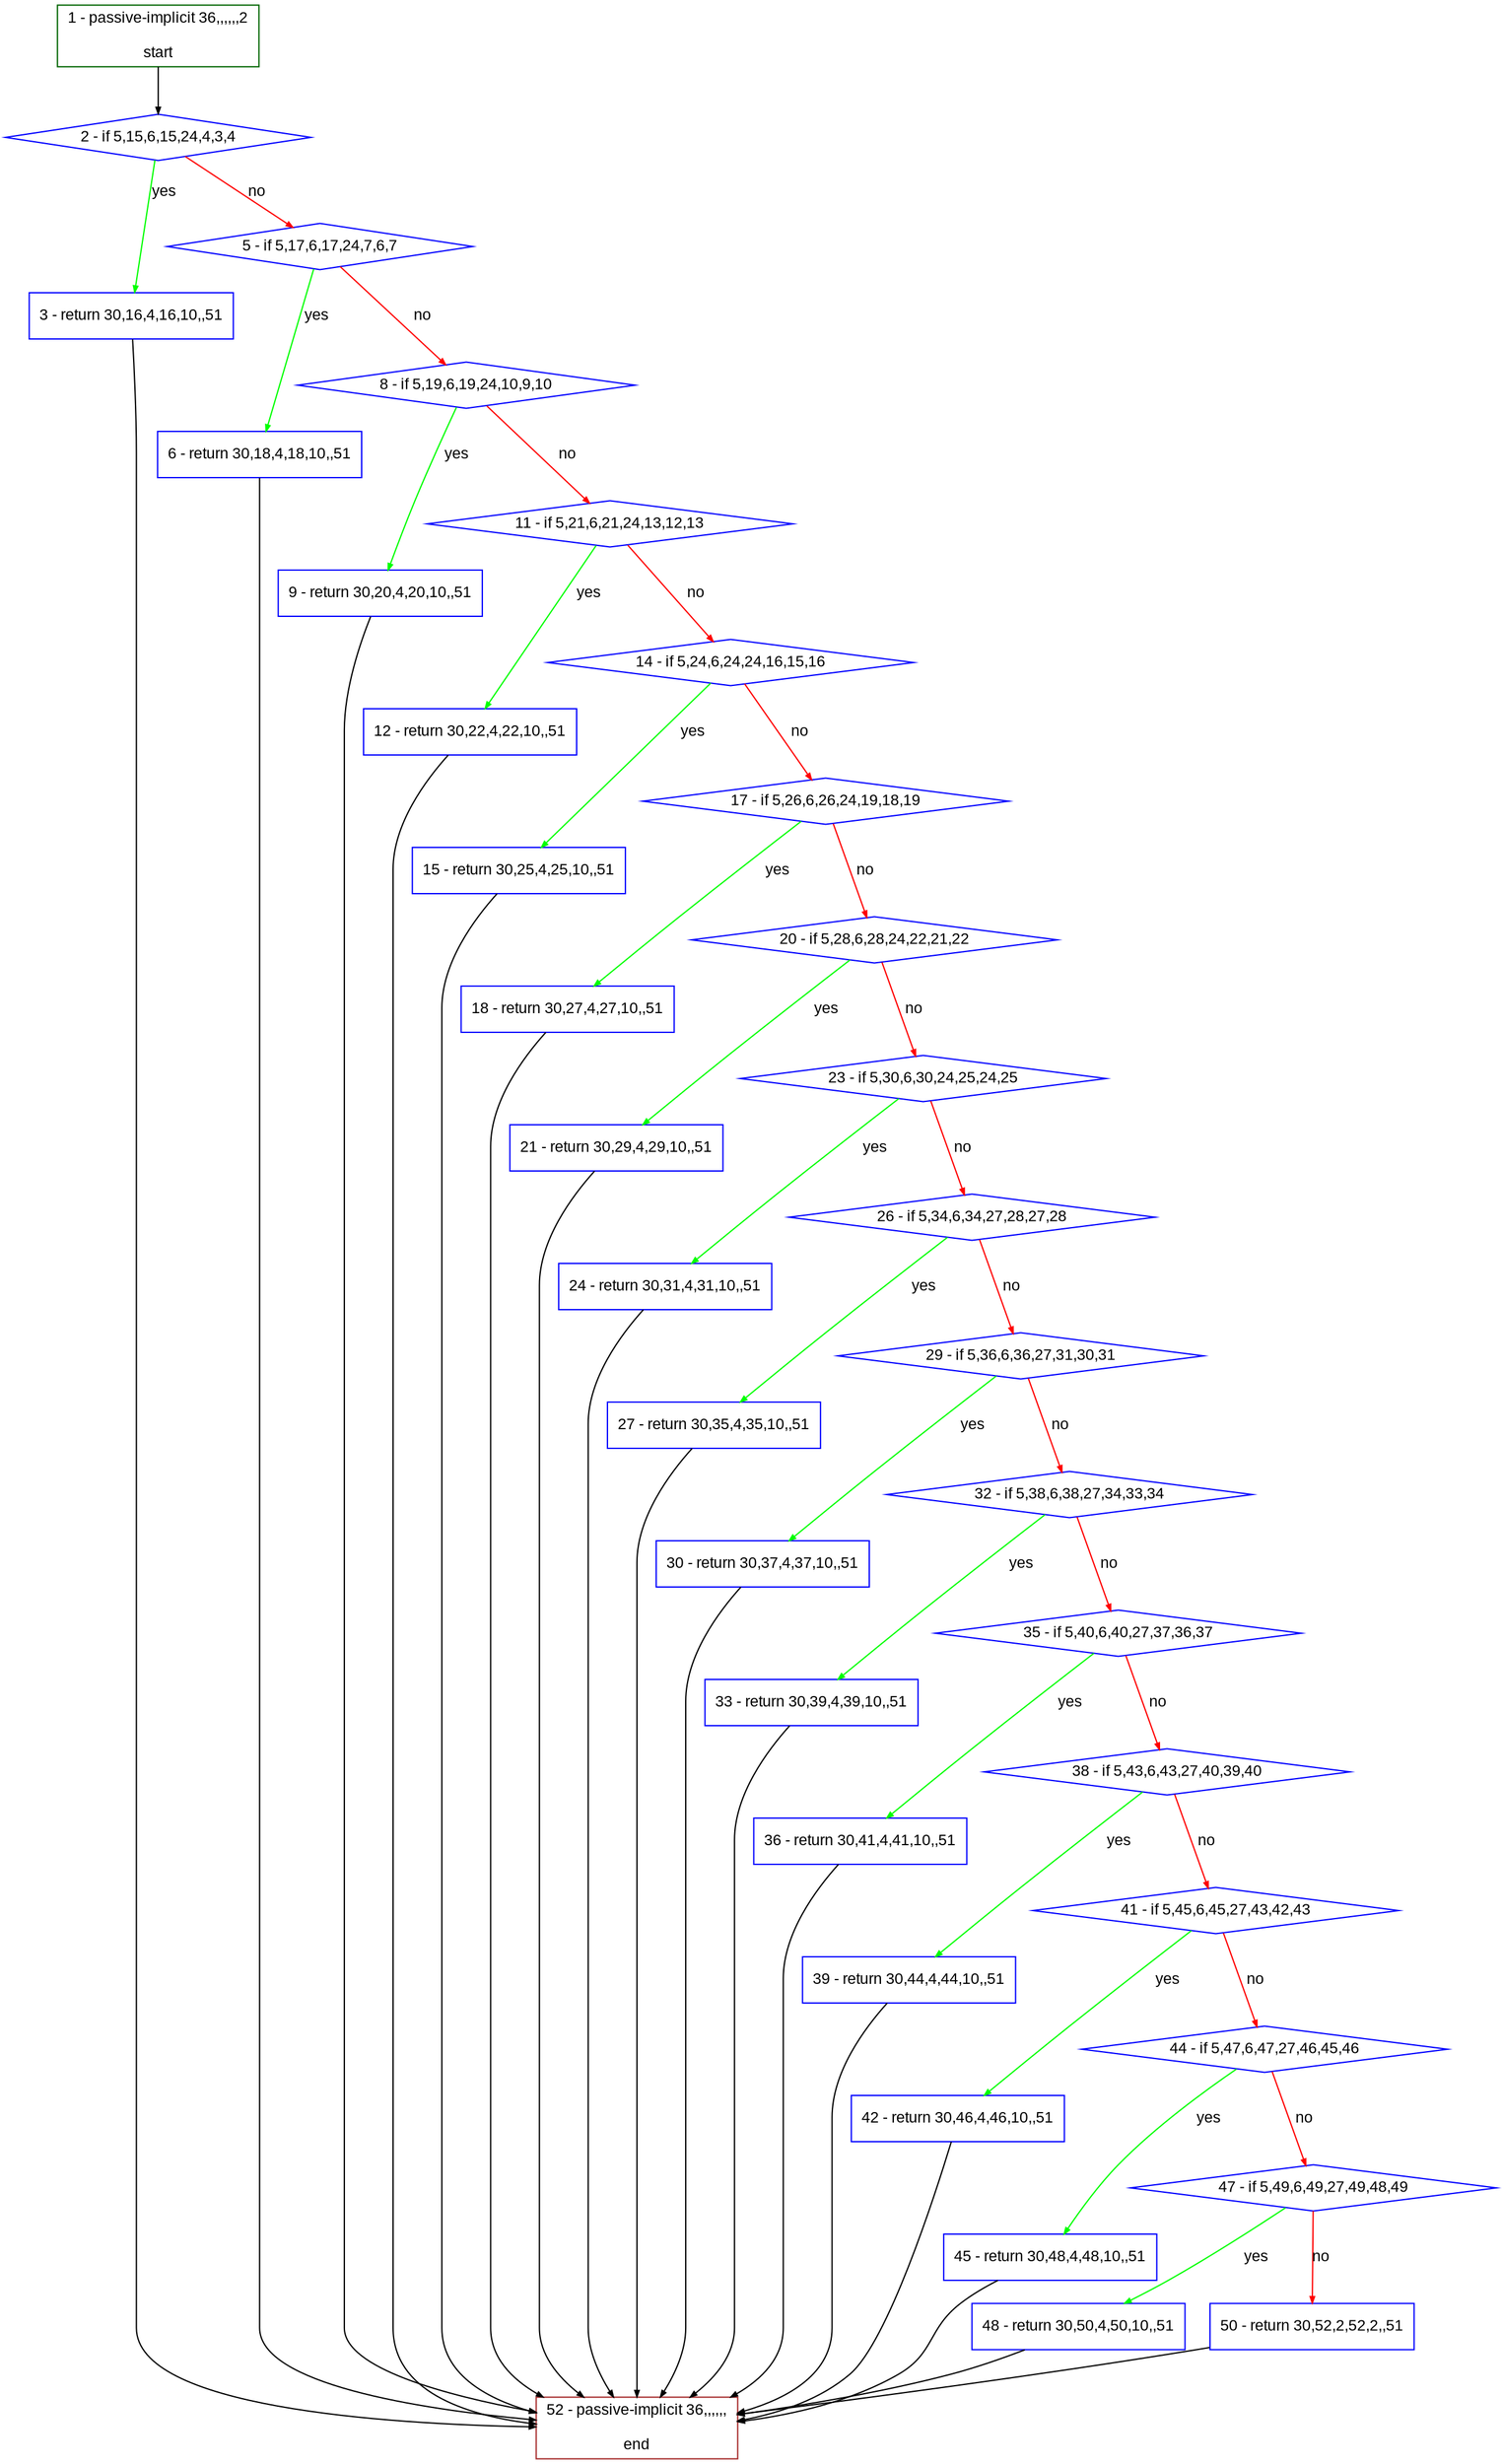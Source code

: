 digraph "" {
  graph [bgcolor="white", fillcolor="#FFFFCC", pack="true", packmode="clust", fontname="Arial", label="", fontsize="12", compound="true", style="rounded,filled"];
  node [node_initialized="no", fillcolor="white", fontname="Arial", label="", color="grey", fontsize="12", fixedsize="false", compound="true", shape="rectangle", style="filled"];
  edge [arrowtail="none", lhead="", fontcolor="black", fontname="Arial", label="", color="black", fontsize="12", arrowhead="normal", arrowsize="0.5", compound="true", ltail="", dir="forward"];
  __N1 [fillcolor="#ffffff", label="2 - if 5,15,6,15,24,4,3,4", color="#0000ff", shape="diamond", style="filled"];
  __N2 [fillcolor="#ffffff", label="1 - passive-implicit 36,,,,,,2\n\nstart", color="#006400", shape="box", style="filled"];
  __N3 [fillcolor="#ffffff", label="3 - return 30,16,4,16,10,,51", color="#0000ff", shape="box", style="filled"];
  __N4 [fillcolor="#ffffff", label="5 - if 5,17,6,17,24,7,6,7", color="#0000ff", shape="diamond", style="filled"];
  __N5 [fillcolor="#ffffff", label="52 - passive-implicit 36,,,,,,\n\nend", color="#a52a2a", shape="box", style="filled"];
  __N6 [fillcolor="#ffffff", label="6 - return 30,18,4,18,10,,51", color="#0000ff", shape="box", style="filled"];
  __N7 [fillcolor="#ffffff", label="8 - if 5,19,6,19,24,10,9,10", color="#0000ff", shape="diamond", style="filled"];
  __N8 [fillcolor="#ffffff", label="9 - return 30,20,4,20,10,,51", color="#0000ff", shape="box", style="filled"];
  __N9 [fillcolor="#ffffff", label="11 - if 5,21,6,21,24,13,12,13", color="#0000ff", shape="diamond", style="filled"];
  __N10 [fillcolor="#ffffff", label="12 - return 30,22,4,22,10,,51", color="#0000ff", shape="box", style="filled"];
  __N11 [fillcolor="#ffffff", label="14 - if 5,24,6,24,24,16,15,16", color="#0000ff", shape="diamond", style="filled"];
  __N12 [fillcolor="#ffffff", label="15 - return 30,25,4,25,10,,51", color="#0000ff", shape="box", style="filled"];
  __N13 [fillcolor="#ffffff", label="17 - if 5,26,6,26,24,19,18,19", color="#0000ff", shape="diamond", style="filled"];
  __N14 [fillcolor="#ffffff", label="18 - return 30,27,4,27,10,,51", color="#0000ff", shape="box", style="filled"];
  __N15 [fillcolor="#ffffff", label="20 - if 5,28,6,28,24,22,21,22", color="#0000ff", shape="diamond", style="filled"];
  __N16 [fillcolor="#ffffff", label="21 - return 30,29,4,29,10,,51", color="#0000ff", shape="box", style="filled"];
  __N17 [fillcolor="#ffffff", label="23 - if 5,30,6,30,24,25,24,25", color="#0000ff", shape="diamond", style="filled"];
  __N18 [fillcolor="#ffffff", label="24 - return 30,31,4,31,10,,51", color="#0000ff", shape="box", style="filled"];
  __N19 [fillcolor="#ffffff", label="26 - if 5,34,6,34,27,28,27,28", color="#0000ff", shape="diamond", style="filled"];
  __N20 [fillcolor="#ffffff", label="27 - return 30,35,4,35,10,,51", color="#0000ff", shape="box", style="filled"];
  __N21 [fillcolor="#ffffff", label="29 - if 5,36,6,36,27,31,30,31", color="#0000ff", shape="diamond", style="filled"];
  __N22 [fillcolor="#ffffff", label="30 - return 30,37,4,37,10,,51", color="#0000ff", shape="box", style="filled"];
  __N23 [fillcolor="#ffffff", label="32 - if 5,38,6,38,27,34,33,34", color="#0000ff", shape="diamond", style="filled"];
  __N24 [fillcolor="#ffffff", label="33 - return 30,39,4,39,10,,51", color="#0000ff", shape="box", style="filled"];
  __N25 [fillcolor="#ffffff", label="35 - if 5,40,6,40,27,37,36,37", color="#0000ff", shape="diamond", style="filled"];
  __N26 [fillcolor="#ffffff", label="36 - return 30,41,4,41,10,,51", color="#0000ff", shape="box", style="filled"];
  __N27 [fillcolor="#ffffff", label="38 - if 5,43,6,43,27,40,39,40", color="#0000ff", shape="diamond", style="filled"];
  __N28 [fillcolor="#ffffff", label="39 - return 30,44,4,44,10,,51", color="#0000ff", shape="box", style="filled"];
  __N29 [fillcolor="#ffffff", label="41 - if 5,45,6,45,27,43,42,43", color="#0000ff", shape="diamond", style="filled"];
  __N30 [fillcolor="#ffffff", label="42 - return 30,46,4,46,10,,51", color="#0000ff", shape="box", style="filled"];
  __N31 [fillcolor="#ffffff", label="44 - if 5,47,6,47,27,46,45,46", color="#0000ff", shape="diamond", style="filled"];
  __N32 [fillcolor="#ffffff", label="45 - return 30,48,4,48,10,,51", color="#0000ff", shape="box", style="filled"];
  __N33 [fillcolor="#ffffff", label="47 - if 5,49,6,49,27,49,48,49", color="#0000ff", shape="diamond", style="filled"];
  __N34 [fillcolor="#ffffff", label="48 - return 30,50,4,50,10,,51", color="#0000ff", shape="box", style="filled"];
  __N35 [fillcolor="#ffffff", label="50 - return 30,52,2,52,2,,51", color="#0000ff", shape="box", style="filled"];
  __N2 -> __N1 [arrowtail="none", color="#000000", label="", arrowhead="normal", dir="forward"];
  __N1 -> __N3 [arrowtail="none", color="#00ff00", label="yes", arrowhead="normal", dir="forward"];
  __N1 -> __N4 [arrowtail="none", color="#ff0000", label="no", arrowhead="normal", dir="forward"];
  __N3 -> __N5 [arrowtail="none", color="#000000", label="", arrowhead="normal", dir="forward"];
  __N4 -> __N6 [arrowtail="none", color="#00ff00", label="yes", arrowhead="normal", dir="forward"];
  __N4 -> __N7 [arrowtail="none", color="#ff0000", label="no", arrowhead="normal", dir="forward"];
  __N6 -> __N5 [arrowtail="none", color="#000000", label="", arrowhead="normal", dir="forward"];
  __N7 -> __N8 [arrowtail="none", color="#00ff00", label="yes", arrowhead="normal", dir="forward"];
  __N7 -> __N9 [arrowtail="none", color="#ff0000", label="no", arrowhead="normal", dir="forward"];
  __N8 -> __N5 [arrowtail="none", color="#000000", label="", arrowhead="normal", dir="forward"];
  __N9 -> __N10 [arrowtail="none", color="#00ff00", label="yes", arrowhead="normal", dir="forward"];
  __N9 -> __N11 [arrowtail="none", color="#ff0000", label="no", arrowhead="normal", dir="forward"];
  __N10 -> __N5 [arrowtail="none", color="#000000", label="", arrowhead="normal", dir="forward"];
  __N11 -> __N12 [arrowtail="none", color="#00ff00", label="yes", arrowhead="normal", dir="forward"];
  __N11 -> __N13 [arrowtail="none", color="#ff0000", label="no", arrowhead="normal", dir="forward"];
  __N12 -> __N5 [arrowtail="none", color="#000000", label="", arrowhead="normal", dir="forward"];
  __N13 -> __N14 [arrowtail="none", color="#00ff00", label="yes", arrowhead="normal", dir="forward"];
  __N13 -> __N15 [arrowtail="none", color="#ff0000", label="no", arrowhead="normal", dir="forward"];
  __N14 -> __N5 [arrowtail="none", color="#000000", label="", arrowhead="normal", dir="forward"];
  __N15 -> __N16 [arrowtail="none", color="#00ff00", label="yes", arrowhead="normal", dir="forward"];
  __N15 -> __N17 [arrowtail="none", color="#ff0000", label="no", arrowhead="normal", dir="forward"];
  __N16 -> __N5 [arrowtail="none", color="#000000", label="", arrowhead="normal", dir="forward"];
  __N17 -> __N18 [arrowtail="none", color="#00ff00", label="yes", arrowhead="normal", dir="forward"];
  __N17 -> __N19 [arrowtail="none", color="#ff0000", label="no", arrowhead="normal", dir="forward"];
  __N18 -> __N5 [arrowtail="none", color="#000000", label="", arrowhead="normal", dir="forward"];
  __N19 -> __N20 [arrowtail="none", color="#00ff00", label="yes", arrowhead="normal", dir="forward"];
  __N19 -> __N21 [arrowtail="none", color="#ff0000", label="no", arrowhead="normal", dir="forward"];
  __N20 -> __N5 [arrowtail="none", color="#000000", label="", arrowhead="normal", dir="forward"];
  __N21 -> __N22 [arrowtail="none", color="#00ff00", label="yes", arrowhead="normal", dir="forward"];
  __N21 -> __N23 [arrowtail="none", color="#ff0000", label="no", arrowhead="normal", dir="forward"];
  __N22 -> __N5 [arrowtail="none", color="#000000", label="", arrowhead="normal", dir="forward"];
  __N23 -> __N24 [arrowtail="none", color="#00ff00", label="yes", arrowhead="normal", dir="forward"];
  __N23 -> __N25 [arrowtail="none", color="#ff0000", label="no", arrowhead="normal", dir="forward"];
  __N24 -> __N5 [arrowtail="none", color="#000000", label="", arrowhead="normal", dir="forward"];
  __N25 -> __N26 [arrowtail="none", color="#00ff00", label="yes", arrowhead="normal", dir="forward"];
  __N25 -> __N27 [arrowtail="none", color="#ff0000", label="no", arrowhead="normal", dir="forward"];
  __N26 -> __N5 [arrowtail="none", color="#000000", label="", arrowhead="normal", dir="forward"];
  __N27 -> __N28 [arrowtail="none", color="#00ff00", label="yes", arrowhead="normal", dir="forward"];
  __N27 -> __N29 [arrowtail="none", color="#ff0000", label="no", arrowhead="normal", dir="forward"];
  __N28 -> __N5 [arrowtail="none", color="#000000", label="", arrowhead="normal", dir="forward"];
  __N29 -> __N30 [arrowtail="none", color="#00ff00", label="yes", arrowhead="normal", dir="forward"];
  __N29 -> __N31 [arrowtail="none", color="#ff0000", label="no", arrowhead="normal", dir="forward"];
  __N30 -> __N5 [arrowtail="none", color="#000000", label="", arrowhead="normal", dir="forward"];
  __N31 -> __N32 [arrowtail="none", color="#00ff00", label="yes", arrowhead="normal", dir="forward"];
  __N31 -> __N33 [arrowtail="none", color="#ff0000", label="no", arrowhead="normal", dir="forward"];
  __N32 -> __N5 [arrowtail="none", color="#000000", label="", arrowhead="normal", dir="forward"];
  __N33 -> __N34 [arrowtail="none", color="#00ff00", label="yes", arrowhead="normal", dir="forward"];
  __N33 -> __N35 [arrowtail="none", color="#ff0000", label="no", arrowhead="normal", dir="forward"];
  __N34 -> __N5 [arrowtail="none", color="#000000", label="", arrowhead="normal", dir="forward"];
  __N35 -> __N5 [arrowtail="none", color="#000000", label="", arrowhead="normal", dir="forward"];
}
